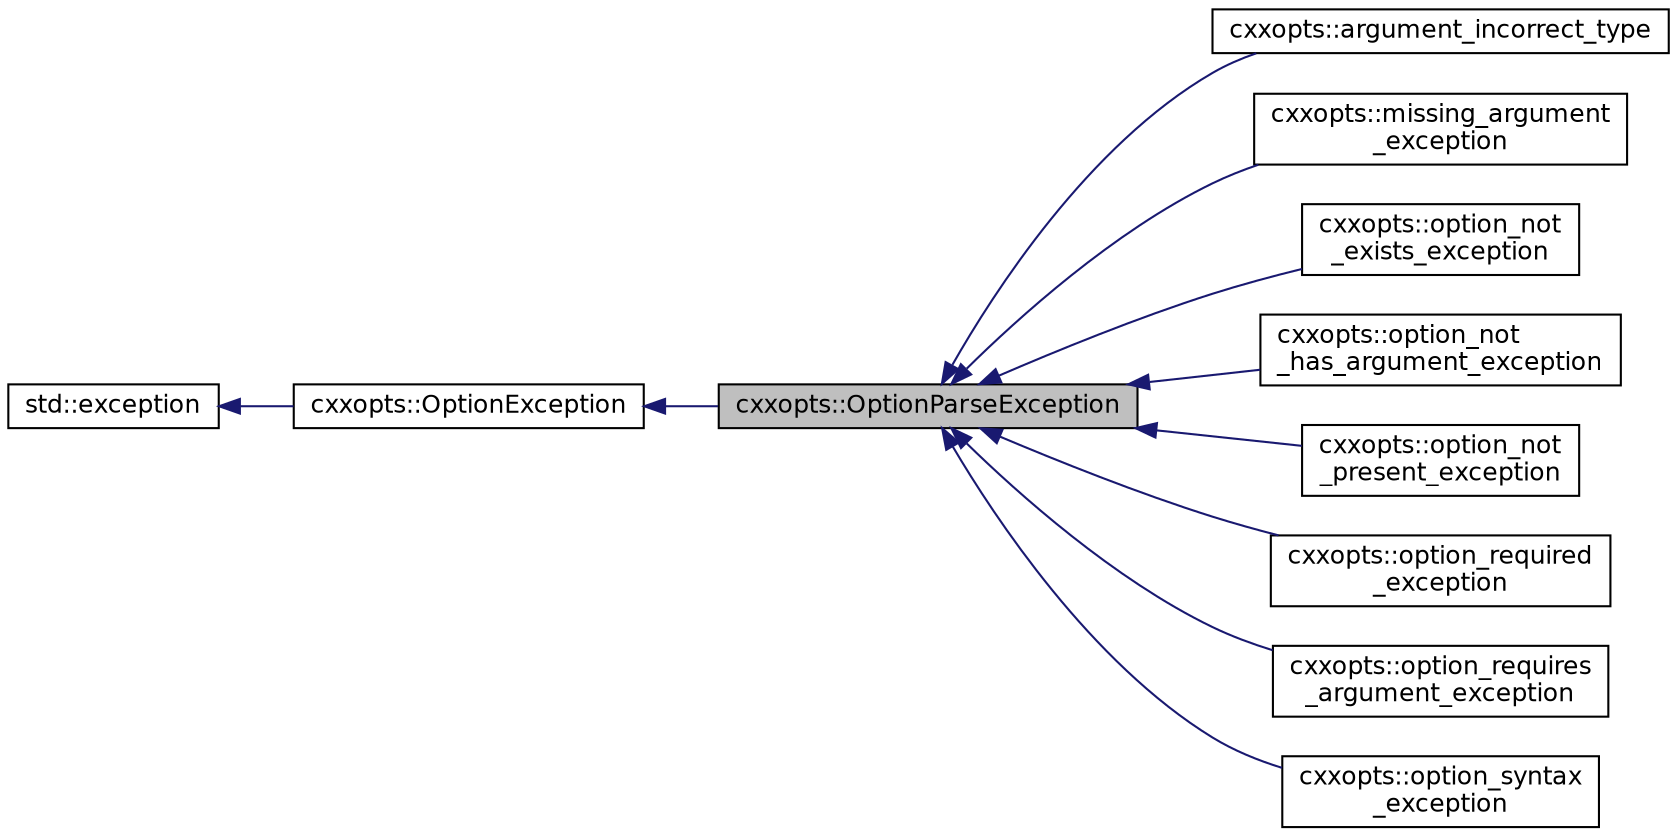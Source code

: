 digraph "cxxopts::OptionParseException"
{
 // INTERACTIVE_SVG=YES
 // LATEX_PDF_SIZE
  edge [fontname="Helvetica",fontsize="12",labelfontname="Helvetica",labelfontsize="12"];
  node [fontname="Helvetica",fontsize="12",shape=record];
  rankdir="LR";
  Node1 [label="cxxopts::OptionParseException",height=0.2,width=0.4,color="black", fillcolor="grey75", style="filled", fontcolor="black",tooltip=" "];
  Node2 -> Node1 [dir="back",color="midnightblue",fontsize="12",style="solid",fontname="Helvetica"];
  Node2 [label="cxxopts::OptionException",height=0.2,width=0.4,color="black", fillcolor="white", style="filled",URL="$a00918.html",tooltip=" "];
  Node3 -> Node2 [dir="back",color="midnightblue",fontsize="12",style="solid",fontname="Helvetica"];
  Node3 [label="std::exception",height=0.2,width=0.4,color="black", fillcolor="white", style="filled",tooltip=" "];
  Node1 -> Node4 [dir="back",color="midnightblue",fontsize="12",style="solid",fontname="Helvetica"];
  Node4 [label="cxxopts::argument_incorrect_type",height=0.2,width=0.4,color="black", fillcolor="white", style="filled",URL="$a00966.html",tooltip=" "];
  Node1 -> Node5 [dir="back",color="midnightblue",fontsize="12",style="solid",fontname="Helvetica"];
  Node5 [label="cxxopts::missing_argument\l_exception",height=0.2,width=0.4,color="black", fillcolor="white", style="filled",URL="$a00946.html",tooltip=" "];
  Node1 -> Node6 [dir="back",color="midnightblue",fontsize="12",style="solid",fontname="Helvetica"];
  Node6 [label="cxxopts::option_not\l_exists_exception",height=0.2,width=0.4,color="black", fillcolor="white", style="filled",URL="$a00942.html",tooltip=" "];
  Node1 -> Node7 [dir="back",color="midnightblue",fontsize="12",style="solid",fontname="Helvetica"];
  Node7 [label="cxxopts::option_not\l_has_argument_exception",height=0.2,width=0.4,color="black", fillcolor="white", style="filled",URL="$a00954.html",tooltip=" "];
  Node1 -> Node8 [dir="back",color="midnightblue",fontsize="12",style="solid",fontname="Helvetica"];
  Node8 [label="cxxopts::option_not\l_present_exception",height=0.2,width=0.4,color="black", fillcolor="white", style="filled",URL="$a00958.html",tooltip=" "];
  Node1 -> Node9 [dir="back",color="midnightblue",fontsize="12",style="solid",fontname="Helvetica"];
  Node9 [label="cxxopts::option_required\l_exception",height=0.2,width=0.4,color="black", fillcolor="white", style="filled",URL="$a00970.html",tooltip=" "];
  Node1 -> Node10 [dir="back",color="midnightblue",fontsize="12",style="solid",fontname="Helvetica"];
  Node10 [label="cxxopts::option_requires\l_argument_exception",height=0.2,width=0.4,color="black", fillcolor="white", style="filled",URL="$a00950.html",tooltip=" "];
  Node1 -> Node11 [dir="back",color="midnightblue",fontsize="12",style="solid",fontname="Helvetica"];
  Node11 [label="cxxopts::option_syntax\l_exception",height=0.2,width=0.4,color="black", fillcolor="white", style="filled",URL="$a00938.html",tooltip=" "];
}
